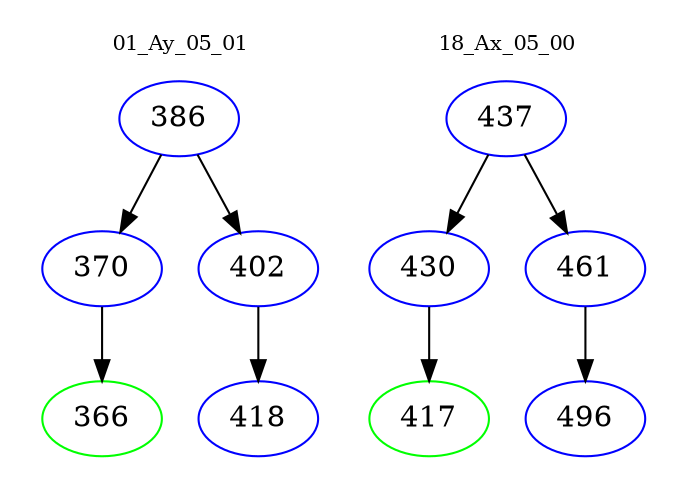 digraph{
subgraph cluster_0 {
color = white
label = "01_Ay_05_01";
fontsize=10;
T0_386 [label="386", color="blue"]
T0_386 -> T0_370 [color="black"]
T0_370 [label="370", color="blue"]
T0_370 -> T0_366 [color="black"]
T0_366 [label="366", color="green"]
T0_386 -> T0_402 [color="black"]
T0_402 [label="402", color="blue"]
T0_402 -> T0_418 [color="black"]
T0_418 [label="418", color="blue"]
}
subgraph cluster_1 {
color = white
label = "18_Ax_05_00";
fontsize=10;
T1_437 [label="437", color="blue"]
T1_437 -> T1_430 [color="black"]
T1_430 [label="430", color="blue"]
T1_430 -> T1_417 [color="black"]
T1_417 [label="417", color="green"]
T1_437 -> T1_461 [color="black"]
T1_461 [label="461", color="blue"]
T1_461 -> T1_496 [color="black"]
T1_496 [label="496", color="blue"]
}
}

